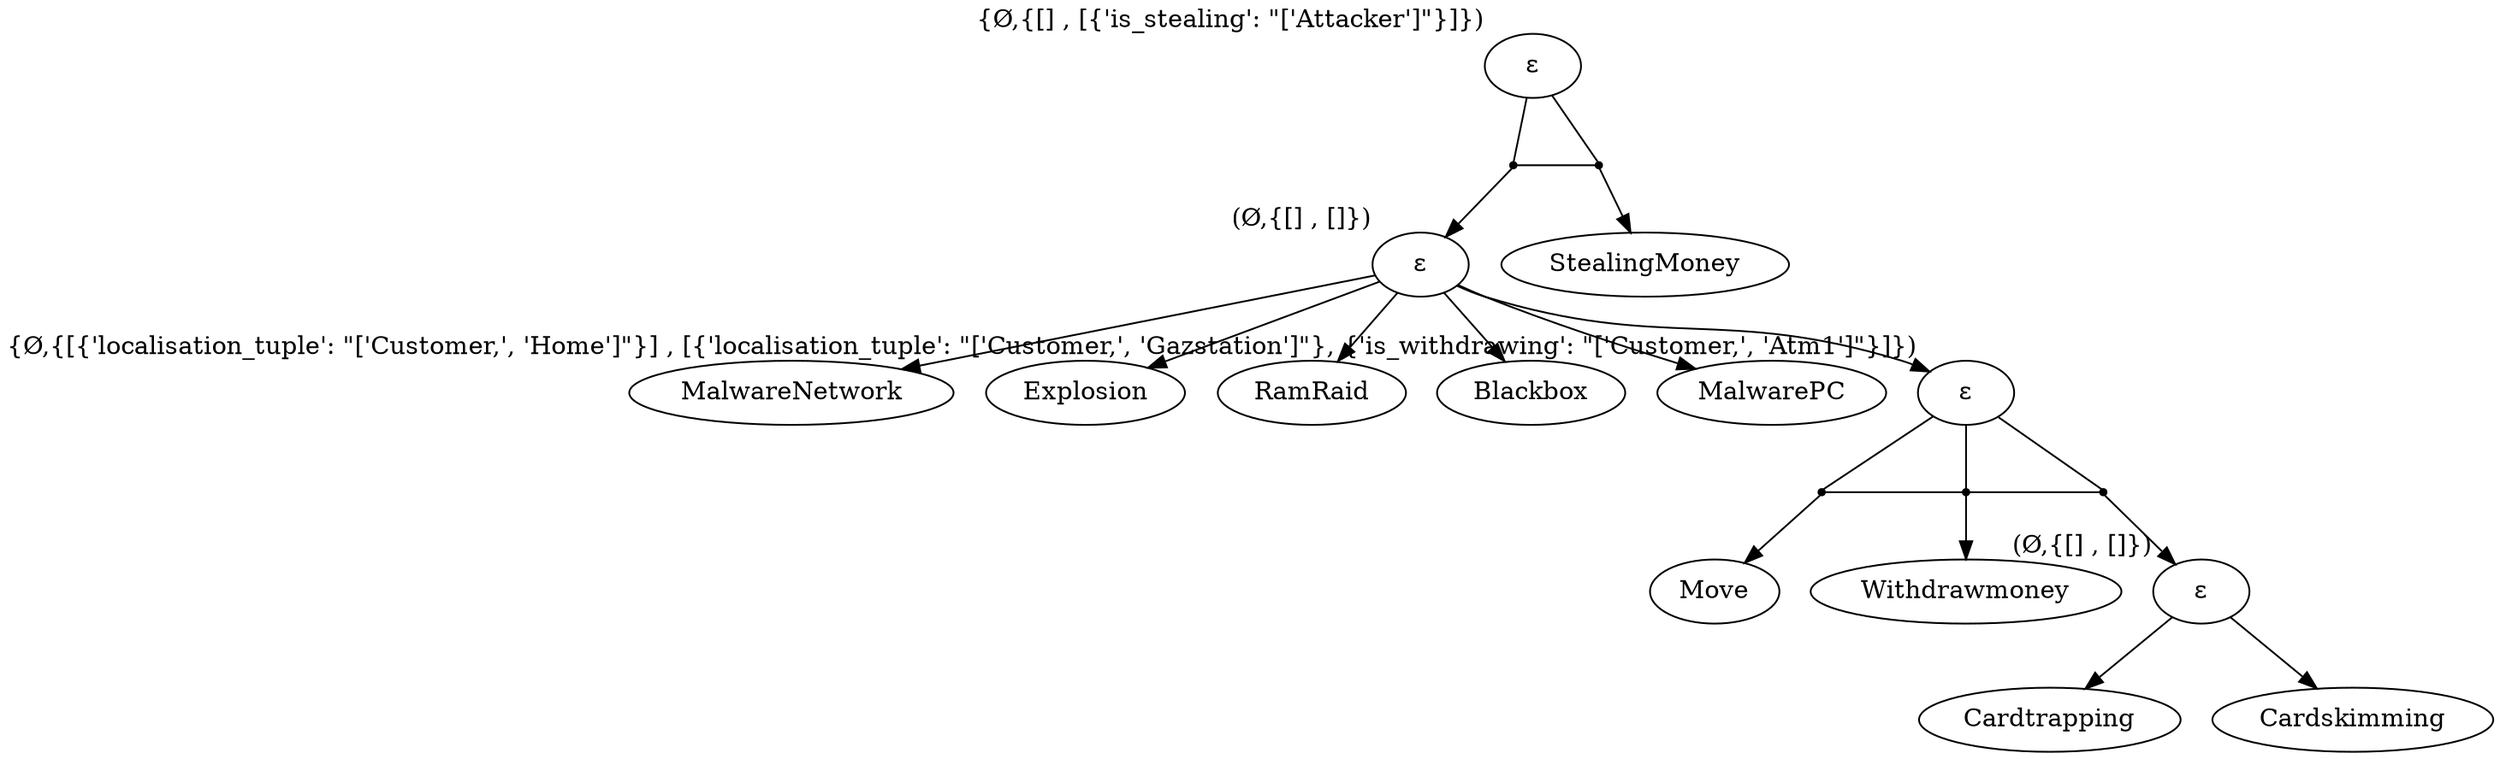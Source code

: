 // Opt Tree
digraph {
	Eps1 [label="ε" xlabel="{Ø,{[] , [{'is_stealing': \"['Attacker']\"}]})"]
	Eps2 [label="ε" xlabel="(Ø,{[] , []})"]
	MalwareNetwork [label=MalwareNetwork xlabel=""]
	Eps2 -> MalwareNetwork
	Explosion [label=Explosion xlabel=""]
	Eps2 -> Explosion
	RamRaid [label=RamRaid xlabel=""]
	Eps2 -> RamRaid
	Blackbox [label=Blackbox xlabel=""]
	Eps2 -> Blackbox
	MalwarePC [label=MalwarePC xlabel=""]
	Eps2 -> MalwarePC
	Eps3 [label="ε" xlabel="{Ø,{[{'localisation_tuple': \"['Customer,', 'Home']\"}] , [{'localisation_tuple': \"['Customer,', 'Gazstation']\"}, {'is_withdrawing': \"['Customer,', 'Atm1']\"}]})"]
	Move [label=Move xlabel=""]
	"SAND3,0" [label="" shape=point]
	Eps3 -> "SAND3,0" [arrowhead=none]
	"SAND3,0" -> Move
	"SAND3,0" -> "SAND3,1" [arrowhead=none constraint=false]
	Withdrawmoney [label=Withdrawmoney xlabel=""]
	"SAND3,1" [label="" shape=point]
	Eps3 -> "SAND3,1" [arrowhead=none]
	"SAND3,1" -> Withdrawmoney
	"SAND3,1" -> "SAND3,2" [arrowhead=none constraint=false]
	Eps4 [label="ε" xlabel="(Ø,{[] , []})"]
	Cardtrapping [label=Cardtrapping xlabel=""]
	Eps4 -> Cardtrapping
	Cardskimming [label=Cardskimming xlabel=""]
	Eps4 -> Cardskimming
	"SAND3,2" [label="" shape=point]
	Eps3 -> "SAND3,2" [arrowhead=none]
	"SAND3,2" -> Eps4
	Eps2 -> Eps3
	"SAND1,0" [label="" shape=point]
	Eps1 -> "SAND1,0" [arrowhead=none]
	"SAND1,0" -> Eps2
	"SAND1,0" -> "SAND1,1" [arrowhead=none constraint=false]
	StealingMoney [label=StealingMoney xlabel=""]
	"SAND1,1" [label="" shape=point]
	Eps1 -> "SAND1,1" [arrowhead=none]
	"SAND1,1" -> StealingMoney
}
